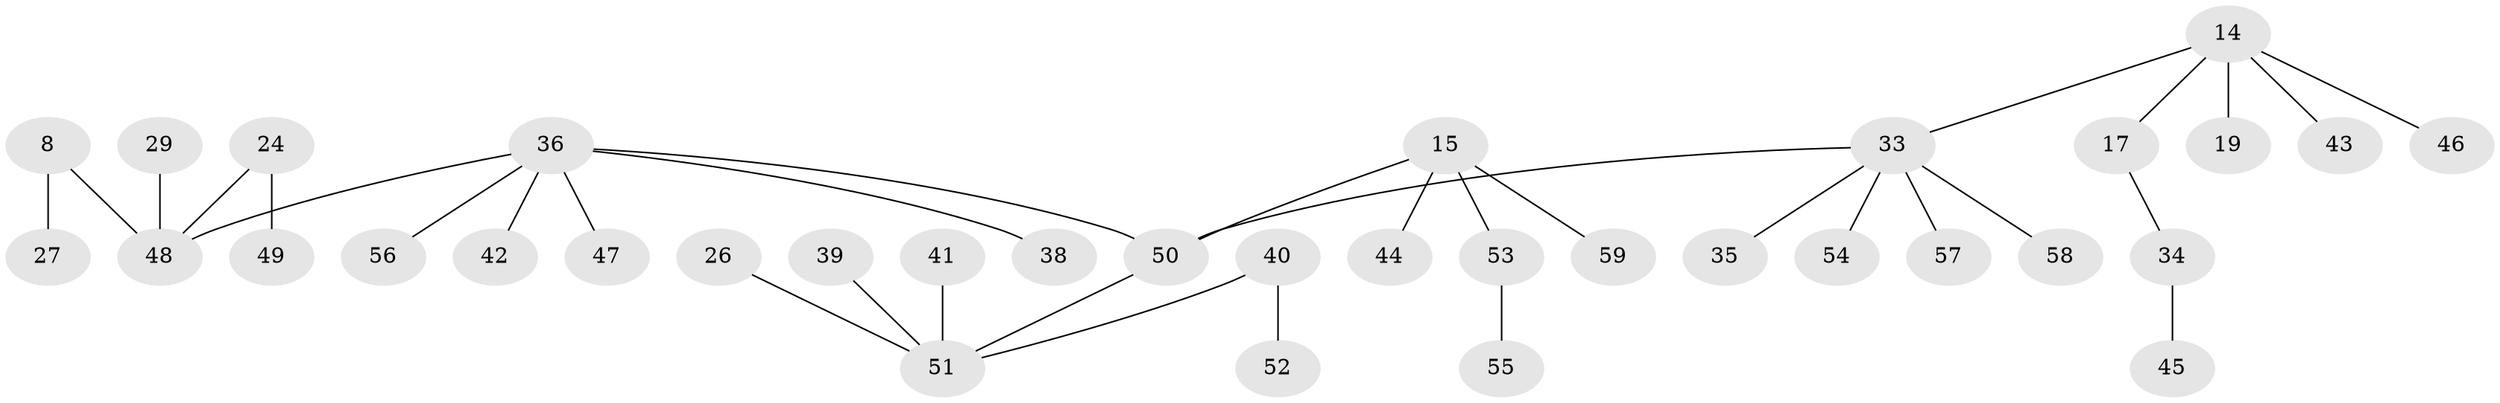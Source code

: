 // original degree distribution, {3: 0.15254237288135594, 4: 0.0847457627118644, 8: 0.01694915254237288, 1: 0.5084745762711864, 5: 0.01694915254237288, 2: 0.22033898305084745}
// Generated by graph-tools (version 1.1) at 2025/56/03/04/25 21:56:13]
// undirected, 35 vertices, 34 edges
graph export_dot {
graph [start="1"]
  node [color=gray90,style=filled];
  8;
  14 [super="+13"];
  15 [super="+9"];
  17;
  19;
  24 [super="+12+23"];
  26;
  27;
  29;
  33 [super="+21+7+18+22+28+31"];
  34;
  35;
  36 [super="+4+10+20"];
  38;
  39;
  40;
  41;
  42;
  43;
  44;
  45;
  46;
  47;
  48 [super="+6"];
  49;
  50 [super="+2"];
  51 [super="+11+37"];
  52;
  53;
  54;
  55;
  56;
  57;
  58;
  59;
  8 -- 27;
  8 -- 48;
  14 -- 17;
  14 -- 46;
  14 -- 19;
  14 -- 43;
  14 -- 33;
  15 -- 53;
  15 -- 59;
  15 -- 44;
  15 -- 50;
  17 -- 34;
  24 -- 49;
  24 -- 48;
  26 -- 51;
  29 -- 48;
  33 -- 54;
  33 -- 58;
  33 -- 50;
  33 -- 35;
  33 -- 57;
  34 -- 45;
  36 -- 38;
  36 -- 48;
  36 -- 50;
  36 -- 56;
  36 -- 47;
  36 -- 42;
  39 -- 51;
  40 -- 52;
  40 -- 51;
  41 -- 51;
  50 -- 51;
  53 -- 55;
}
